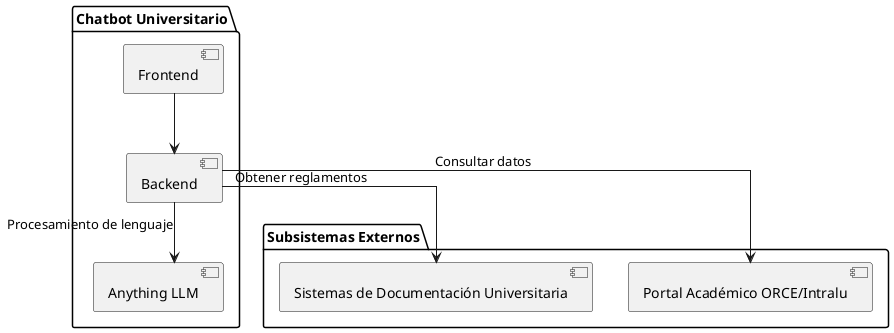 @startuml
skinparam linetype ortho

package "Subsistemas Externos" {
    [Portal Académico ORCE/Intralu]
    [Sistemas de Documentación Universitaria]
}

package "Chatbot Universitario" {
    [Frontend] --> [Backend]
    [Backend] --> [Anything LLM] : Procesamiento de lenguaje
}

[Backend] --> [Portal Académico ORCE/Intralu] : Consultar datos
[Backend] --> [Sistemas de Documentación Universitaria] : Obtener reglamentos

@enduml
